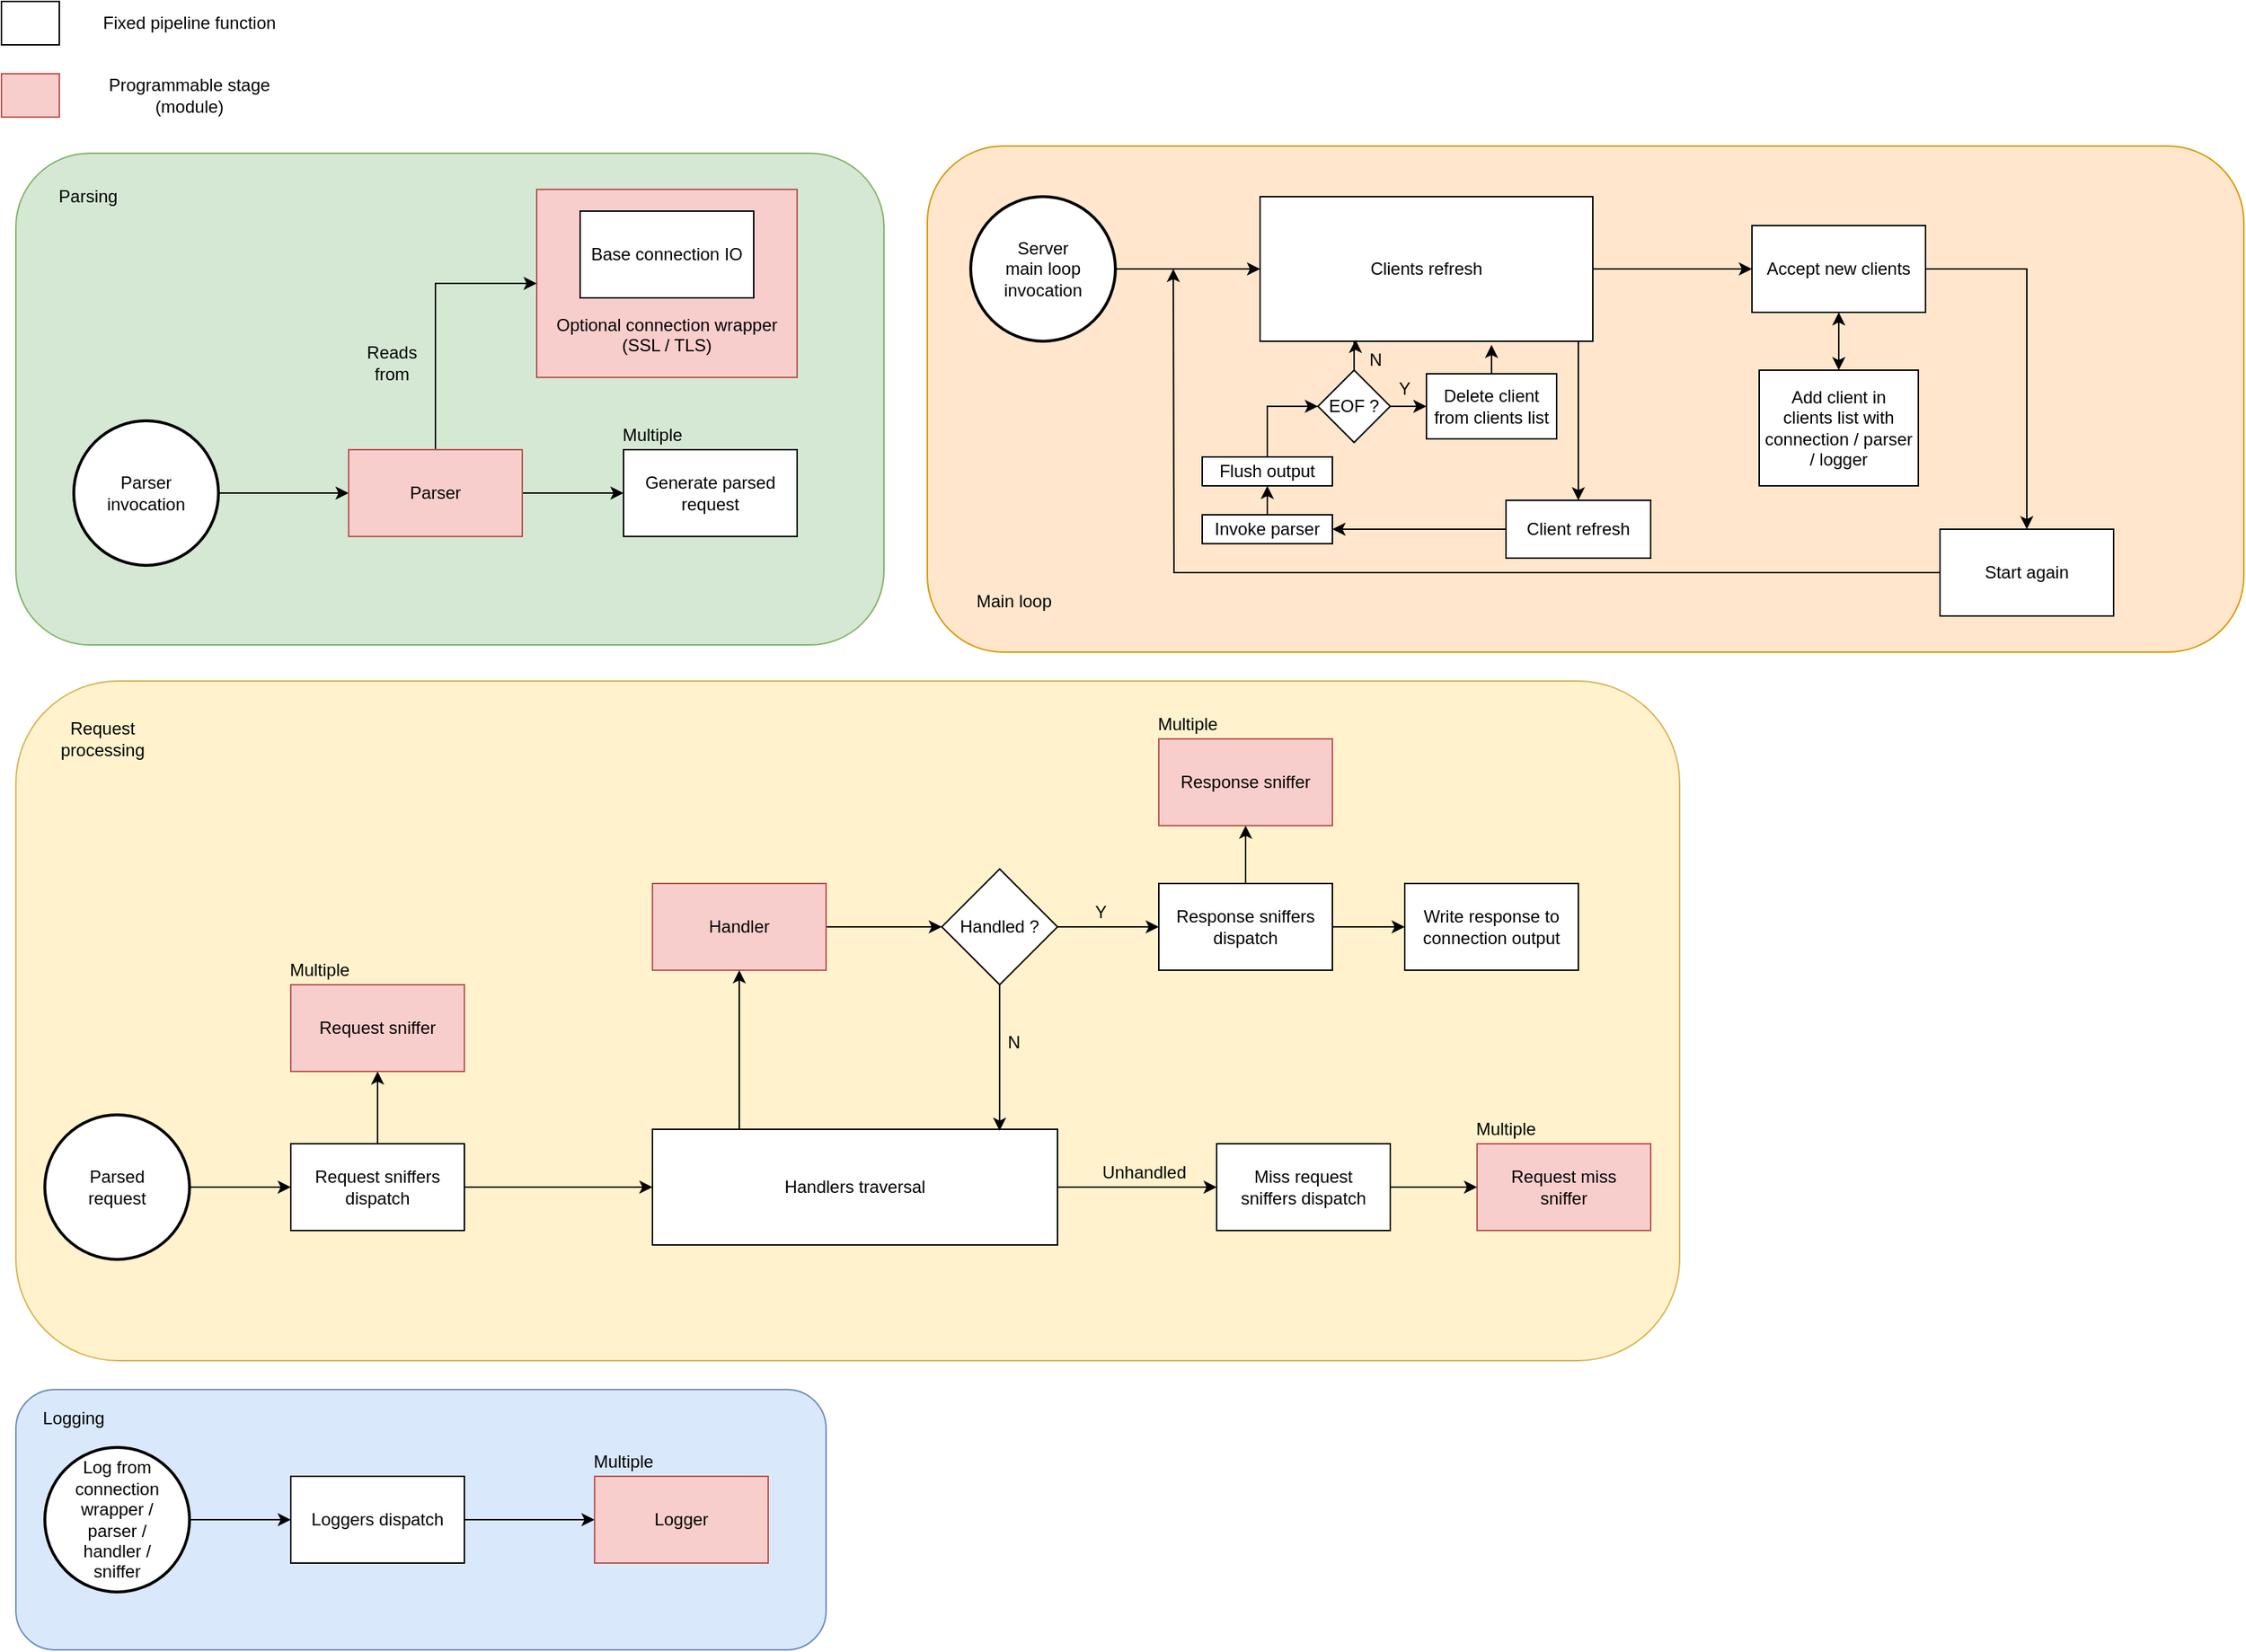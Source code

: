 <mxfile version="14.2.5" type="google"><diagram id="C5RBs43oDa-KdzZeNtuy" name="Page-1"><mxGraphModel dx="1422" dy="763" grid="1" gridSize="10" guides="1" tooltips="1" connect="1" arrows="1" fold="1" page="1" pageScale="1" pageWidth="827" pageHeight="1169" math="0" shadow="0"><root><mxCell id="WIyWlLk6GJQsqaUBKTNV-0"/><mxCell id="WIyWlLk6GJQsqaUBKTNV-1" parent="WIyWlLk6GJQsqaUBKTNV-0"/><mxCell id="tlxn4ZcaZVw7S9-iyQYl-95" value="" style="rounded=1;whiteSpace=wrap;html=1;fillColor=#dae8fc;strokeColor=#6c8ebf;" vertex="1" parent="WIyWlLk6GJQsqaUBKTNV-1"><mxGeometry x="40" y="970" width="560" height="180" as="geometry"/></mxCell><mxCell id="tlxn4ZcaZVw7S9-iyQYl-94" value="" style="rounded=1;whiteSpace=wrap;html=1;fillColor=#fff2cc;strokeColor=#d6b656;" vertex="1" parent="WIyWlLk6GJQsqaUBKTNV-1"><mxGeometry x="40" y="480" width="1150" height="470" as="geometry"/></mxCell><mxCell id="tlxn4ZcaZVw7S9-iyQYl-93" value="" style="rounded=1;whiteSpace=wrap;html=1;fillColor=#d5e8d4;strokeColor=#82b366;" vertex="1" parent="WIyWlLk6GJQsqaUBKTNV-1"><mxGeometry x="40" y="115" width="600" height="340" as="geometry"/></mxCell><mxCell id="tlxn4ZcaZVw7S9-iyQYl-92" value="" style="rounded=1;whiteSpace=wrap;html=1;fillColor=#ffe6cc;strokeColor=#d79b00;" vertex="1" parent="WIyWlLk6GJQsqaUBKTNV-1"><mxGeometry x="670" y="110" width="910" height="350" as="geometry"/></mxCell><mxCell id="tlxn4ZcaZVw7S9-iyQYl-29" value="&lt;div&gt;&lt;br&gt;&lt;/div&gt;&lt;div&gt;&lt;br&gt;&lt;/div&gt;&lt;div&gt;&lt;br&gt;&lt;/div&gt;&lt;div&gt;&lt;br&gt;&lt;/div&gt;&lt;div&gt;&lt;br&gt;&lt;/div&gt;&lt;div&gt;Optional connection wrapper (SSL / TLS)&lt;/div&gt;" style="rounded=0;whiteSpace=wrap;html=1;fillColor=#f8cecc;strokeColor=#b85450;" vertex="1" parent="WIyWlLk6GJQsqaUBKTNV-1"><mxGeometry x="400" y="140" width="180" height="130" as="geometry"/></mxCell><mxCell id="tlxn4ZcaZVw7S9-iyQYl-0" value="&lt;div&gt;Parsed&lt;/div&gt;&lt;div&gt;request&lt;/div&gt;" style="strokeWidth=2;html=1;shape=mxgraph.flowchart.start_2;whiteSpace=wrap;" vertex="1" parent="WIyWlLk6GJQsqaUBKTNV-1"><mxGeometry x="60" y="780" width="100" height="100" as="geometry"/></mxCell><mxCell id="tlxn4ZcaZVw7S9-iyQYl-1" value="" style="endArrow=classic;html=1;exitX=1;exitY=0.5;exitDx=0;exitDy=0;exitPerimeter=0;" edge="1" parent="WIyWlLk6GJQsqaUBKTNV-1" source="tlxn4ZcaZVw7S9-iyQYl-0" target="tlxn4ZcaZVw7S9-iyQYl-2"><mxGeometry width="50" height="50" relative="1" as="geometry"><mxPoint x="370" y="950" as="sourcePoint"/><mxPoint x="260" y="830" as="targetPoint"/></mxGeometry></mxCell><mxCell id="tlxn4ZcaZVw7S9-iyQYl-36" style="edgeStyle=orthogonalEdgeStyle;rounded=0;orthogonalLoop=1;jettySize=auto;html=1;entryX=0.5;entryY=1;entryDx=0;entryDy=0;" edge="1" parent="WIyWlLk6GJQsqaUBKTNV-1" source="tlxn4ZcaZVw7S9-iyQYl-2" target="tlxn4ZcaZVw7S9-iyQYl-35"><mxGeometry relative="1" as="geometry"/></mxCell><mxCell id="tlxn4ZcaZVw7S9-iyQYl-2" value="Request sniffers dispatch" style="rounded=0;whiteSpace=wrap;html=1;" vertex="1" parent="WIyWlLk6GJQsqaUBKTNV-1"><mxGeometry x="230" y="800" width="120" height="60" as="geometry"/></mxCell><mxCell id="tlxn4ZcaZVw7S9-iyQYl-56" style="edgeStyle=orthogonalEdgeStyle;rounded=0;orthogonalLoop=1;jettySize=auto;html=1;entryX=0;entryY=0.5;entryDx=0;entryDy=0;" edge="1" parent="WIyWlLk6GJQsqaUBKTNV-1" source="tlxn4ZcaZVw7S9-iyQYl-3" target="tlxn4ZcaZVw7S9-iyQYl-55"><mxGeometry relative="1" as="geometry"/></mxCell><mxCell id="tlxn4ZcaZVw7S9-iyQYl-3" value="Handlers traversal" style="rounded=0;whiteSpace=wrap;html=1;" vertex="1" parent="WIyWlLk6GJQsqaUBKTNV-1"><mxGeometry x="480" y="790" width="280" height="80" as="geometry"/></mxCell><mxCell id="tlxn4ZcaZVw7S9-iyQYl-4" value="" style="endArrow=classic;html=1;exitX=1;exitY=0.5;exitDx=0;exitDy=0;entryX=0;entryY=0.5;entryDx=0;entryDy=0;" edge="1" parent="WIyWlLk6GJQsqaUBKTNV-1" source="tlxn4ZcaZVw7S9-iyQYl-2" target="tlxn4ZcaZVw7S9-iyQYl-3"><mxGeometry width="50" height="50" relative="1" as="geometry"><mxPoint x="380" y="660" as="sourcePoint"/><mxPoint x="430" y="610" as="targetPoint"/></mxGeometry></mxCell><mxCell id="tlxn4ZcaZVw7S9-iyQYl-9" style="edgeStyle=orthogonalEdgeStyle;rounded=0;orthogonalLoop=1;jettySize=auto;html=1;" edge="1" parent="WIyWlLk6GJQsqaUBKTNV-1" source="tlxn4ZcaZVw7S9-iyQYl-6" target="tlxn4ZcaZVw7S9-iyQYl-8"><mxGeometry relative="1" as="geometry"/></mxCell><mxCell id="tlxn4ZcaZVw7S9-iyQYl-6" value="Handler" style="rounded=0;whiteSpace=wrap;html=1;fillColor=#f8cecc;strokeColor=#b85450;" vertex="1" parent="WIyWlLk6GJQsqaUBKTNV-1"><mxGeometry x="480" y="620" width="120" height="60" as="geometry"/></mxCell><mxCell id="tlxn4ZcaZVw7S9-iyQYl-7" value="" style="endArrow=classic;html=1;entryX=0.5;entryY=1;entryDx=0;entryDy=0;" edge="1" parent="WIyWlLk6GJQsqaUBKTNV-1" target="tlxn4ZcaZVw7S9-iyQYl-6"><mxGeometry width="50" height="50" relative="1" as="geometry"><mxPoint x="540" y="790" as="sourcePoint"/><mxPoint x="650" y="850" as="targetPoint"/></mxGeometry></mxCell><mxCell id="tlxn4ZcaZVw7S9-iyQYl-10" style="edgeStyle=orthogonalEdgeStyle;rounded=0;orthogonalLoop=1;jettySize=auto;html=1;entryX=0.857;entryY=0.013;entryDx=0;entryDy=0;entryPerimeter=0;" edge="1" parent="WIyWlLk6GJQsqaUBKTNV-1" source="tlxn4ZcaZVw7S9-iyQYl-8" target="tlxn4ZcaZVw7S9-iyQYl-3"><mxGeometry relative="1" as="geometry"/></mxCell><mxCell id="tlxn4ZcaZVw7S9-iyQYl-13" style="edgeStyle=orthogonalEdgeStyle;rounded=0;orthogonalLoop=1;jettySize=auto;html=1;entryX=0;entryY=0.5;entryDx=0;entryDy=0;" edge="1" parent="WIyWlLk6GJQsqaUBKTNV-1" source="tlxn4ZcaZVw7S9-iyQYl-8" target="tlxn4ZcaZVw7S9-iyQYl-12"><mxGeometry relative="1" as="geometry"/></mxCell><mxCell id="tlxn4ZcaZVw7S9-iyQYl-8" value="Handled ?" style="rhombus;whiteSpace=wrap;html=1;" vertex="1" parent="WIyWlLk6GJQsqaUBKTNV-1"><mxGeometry x="680" y="610" width="80" height="80" as="geometry"/></mxCell><mxCell id="tlxn4ZcaZVw7S9-iyQYl-11" value="N" style="text;html=1;strokeColor=none;fillColor=none;align=center;verticalAlign=middle;whiteSpace=wrap;rounded=0;" vertex="1" parent="WIyWlLk6GJQsqaUBKTNV-1"><mxGeometry x="710" y="720" width="40" height="20" as="geometry"/></mxCell><mxCell id="tlxn4ZcaZVw7S9-iyQYl-19" style="edgeStyle=orthogonalEdgeStyle;rounded=0;orthogonalLoop=1;jettySize=auto;html=1;entryX=0;entryY=0.5;entryDx=0;entryDy=0;" edge="1" parent="WIyWlLk6GJQsqaUBKTNV-1" source="tlxn4ZcaZVw7S9-iyQYl-12" target="tlxn4ZcaZVw7S9-iyQYl-16"><mxGeometry relative="1" as="geometry"/></mxCell><mxCell id="tlxn4ZcaZVw7S9-iyQYl-33" style="edgeStyle=orthogonalEdgeStyle;rounded=0;orthogonalLoop=1;jettySize=auto;html=1;" edge="1" parent="WIyWlLk6GJQsqaUBKTNV-1" source="tlxn4ZcaZVw7S9-iyQYl-12" target="tlxn4ZcaZVw7S9-iyQYl-34"><mxGeometry relative="1" as="geometry"><mxPoint x="890" y="570" as="targetPoint"/></mxGeometry></mxCell><mxCell id="tlxn4ZcaZVw7S9-iyQYl-12" value="Response sniffers dispatch" style="rounded=0;whiteSpace=wrap;html=1;" vertex="1" parent="WIyWlLk6GJQsqaUBKTNV-1"><mxGeometry x="830" y="620" width="120" height="60" as="geometry"/></mxCell><mxCell id="tlxn4ZcaZVw7S9-iyQYl-14" value="Y" style="text;html=1;strokeColor=none;fillColor=none;align=center;verticalAlign=middle;whiteSpace=wrap;rounded=0;" vertex="1" parent="WIyWlLk6GJQsqaUBKTNV-1"><mxGeometry x="770" y="630" width="40" height="20" as="geometry"/></mxCell><mxCell id="tlxn4ZcaZVw7S9-iyQYl-15" value="&lt;div&gt;Request miss&lt;/div&gt;&lt;div&gt;sniffer&lt;/div&gt;" style="rounded=0;whiteSpace=wrap;html=1;fillColor=#f8cecc;strokeColor=#b85450;" vertex="1" parent="WIyWlLk6GJQsqaUBKTNV-1"><mxGeometry x="1050" y="800" width="120" height="60" as="geometry"/></mxCell><mxCell id="tlxn4ZcaZVw7S9-iyQYl-16" value="Write response to connection output" style="rounded=0;whiteSpace=wrap;html=1;" vertex="1" parent="WIyWlLk6GJQsqaUBKTNV-1"><mxGeometry x="1000" y="620" width="120" height="60" as="geometry"/></mxCell><mxCell id="tlxn4ZcaZVw7S9-iyQYl-21" value="Unhandled" style="text;html=1;strokeColor=none;fillColor=none;align=center;verticalAlign=middle;whiteSpace=wrap;rounded=0;" vertex="1" parent="WIyWlLk6GJQsqaUBKTNV-1"><mxGeometry x="800" y="810" width="40" height="20" as="geometry"/></mxCell><mxCell id="tlxn4ZcaZVw7S9-iyQYl-22" value="" style="rounded=0;whiteSpace=wrap;html=1;" vertex="1" parent="WIyWlLk6GJQsqaUBKTNV-1"><mxGeometry x="30" y="10" width="40" height="30" as="geometry"/></mxCell><mxCell id="tlxn4ZcaZVw7S9-iyQYl-23" value="Programmable stage (module)" style="text;html=1;strokeColor=none;fillColor=none;align=center;verticalAlign=middle;whiteSpace=wrap;rounded=0;" vertex="1" parent="WIyWlLk6GJQsqaUBKTNV-1"><mxGeometry x="80" y="65" width="160" height="20" as="geometry"/></mxCell><mxCell id="tlxn4ZcaZVw7S9-iyQYl-26" value="" style="rounded=0;whiteSpace=wrap;html=1;fillColor=#f8cecc;strokeColor=#b85450;" vertex="1" parent="WIyWlLk6GJQsqaUBKTNV-1"><mxGeometry x="30" y="60" width="40" height="30" as="geometry"/></mxCell><mxCell id="tlxn4ZcaZVw7S9-iyQYl-27" value="Fixed pipeline function" style="text;html=1;strokeColor=none;fillColor=none;align=center;verticalAlign=middle;whiteSpace=wrap;rounded=0;" vertex="1" parent="WIyWlLk6GJQsqaUBKTNV-1"><mxGeometry x="80" y="15" width="160" height="20" as="geometry"/></mxCell><mxCell id="tlxn4ZcaZVw7S9-iyQYl-28" value="Base connection IO" style="rounded=0;whiteSpace=wrap;html=1;" vertex="1" parent="WIyWlLk6GJQsqaUBKTNV-1"><mxGeometry x="430" y="155" width="120" height="60" as="geometry"/></mxCell><mxCell id="tlxn4ZcaZVw7S9-iyQYl-37" style="edgeStyle=orthogonalEdgeStyle;rounded=0;orthogonalLoop=1;jettySize=auto;html=1;entryX=0;entryY=0.5;entryDx=0;entryDy=0;" edge="1" parent="WIyWlLk6GJQsqaUBKTNV-1" source="tlxn4ZcaZVw7S9-iyQYl-31" target="tlxn4ZcaZVw7S9-iyQYl-32"><mxGeometry relative="1" as="geometry"/></mxCell><mxCell id="tlxn4ZcaZVw7S9-iyQYl-31" value="&lt;div&gt;Log from&lt;/div&gt;&lt;div&gt;connection wrapper /&lt;br&gt;&lt;/div&gt;&lt;div&gt;parser /&lt;/div&gt;&lt;div&gt;handler /&lt;br&gt;&lt;/div&gt;&lt;div&gt;sniffer&lt;br&gt;&lt;/div&gt;" style="strokeWidth=2;html=1;shape=mxgraph.flowchart.start_2;whiteSpace=wrap;" vertex="1" parent="WIyWlLk6GJQsqaUBKTNV-1"><mxGeometry x="60" y="1010" width="100" height="100" as="geometry"/></mxCell><mxCell id="tlxn4ZcaZVw7S9-iyQYl-39" style="edgeStyle=orthogonalEdgeStyle;rounded=0;orthogonalLoop=1;jettySize=auto;html=1;entryX=0;entryY=0.5;entryDx=0;entryDy=0;" edge="1" parent="WIyWlLk6GJQsqaUBKTNV-1" source="tlxn4ZcaZVw7S9-iyQYl-32" target="tlxn4ZcaZVw7S9-iyQYl-38"><mxGeometry relative="1" as="geometry"/></mxCell><mxCell id="tlxn4ZcaZVw7S9-iyQYl-32" value="Loggers dispatch" style="rounded=0;whiteSpace=wrap;html=1;" vertex="1" parent="WIyWlLk6GJQsqaUBKTNV-1"><mxGeometry x="230" y="1030" width="120" height="60" as="geometry"/></mxCell><mxCell id="tlxn4ZcaZVw7S9-iyQYl-34" value="Response sniffer" style="rounded=0;whiteSpace=wrap;html=1;fillColor=#f8cecc;strokeColor=#b85450;" vertex="1" parent="WIyWlLk6GJQsqaUBKTNV-1"><mxGeometry x="830" y="520" width="120" height="60" as="geometry"/></mxCell><mxCell id="tlxn4ZcaZVw7S9-iyQYl-35" value="Request sniffer" style="rounded=0;whiteSpace=wrap;html=1;fillColor=#f8cecc;strokeColor=#b85450;" vertex="1" parent="WIyWlLk6GJQsqaUBKTNV-1"><mxGeometry x="230" y="690" width="120" height="60" as="geometry"/></mxCell><mxCell id="tlxn4ZcaZVw7S9-iyQYl-38" value="Logger" style="rounded=0;whiteSpace=wrap;html=1;fillColor=#f8cecc;strokeColor=#b85450;" vertex="1" parent="WIyWlLk6GJQsqaUBKTNV-1"><mxGeometry x="440" y="1030" width="120" height="60" as="geometry"/></mxCell><mxCell id="tlxn4ZcaZVw7S9-iyQYl-43" style="edgeStyle=orthogonalEdgeStyle;rounded=0;orthogonalLoop=1;jettySize=auto;html=1;entryX=0;entryY=0.5;entryDx=0;entryDy=0;" edge="1" parent="WIyWlLk6GJQsqaUBKTNV-1" source="tlxn4ZcaZVw7S9-iyQYl-41" target="tlxn4ZcaZVw7S9-iyQYl-42"><mxGeometry relative="1" as="geometry"/></mxCell><mxCell id="tlxn4ZcaZVw7S9-iyQYl-41" value="&lt;div&gt;Parser&lt;/div&gt;&lt;div&gt;invocation&lt;/div&gt;" style="strokeWidth=2;html=1;shape=mxgraph.flowchart.start_2;whiteSpace=wrap;" vertex="1" parent="WIyWlLk6GJQsqaUBKTNV-1"><mxGeometry x="80" y="300" width="100" height="100" as="geometry"/></mxCell><mxCell id="tlxn4ZcaZVw7S9-iyQYl-46" style="edgeStyle=orthogonalEdgeStyle;rounded=0;orthogonalLoop=1;jettySize=auto;html=1;entryX=0;entryY=0.5;entryDx=0;entryDy=0;" edge="1" parent="WIyWlLk6GJQsqaUBKTNV-1" source="tlxn4ZcaZVw7S9-iyQYl-42" target="tlxn4ZcaZVw7S9-iyQYl-29"><mxGeometry relative="1" as="geometry"><Array as="points"><mxPoint x="330" y="205"/></Array></mxGeometry></mxCell><mxCell id="tlxn4ZcaZVw7S9-iyQYl-48" style="edgeStyle=orthogonalEdgeStyle;rounded=0;orthogonalLoop=1;jettySize=auto;html=1;entryX=0;entryY=0.5;entryDx=0;entryDy=0;" edge="1" parent="WIyWlLk6GJQsqaUBKTNV-1" source="tlxn4ZcaZVw7S9-iyQYl-42" target="tlxn4ZcaZVw7S9-iyQYl-47"><mxGeometry relative="1" as="geometry"/></mxCell><mxCell id="tlxn4ZcaZVw7S9-iyQYl-42" value="Parser" style="rounded=0;whiteSpace=wrap;html=1;fillColor=#f8cecc;strokeColor=#b85450;" vertex="1" parent="WIyWlLk6GJQsqaUBKTNV-1"><mxGeometry x="270" y="320" width="120" height="60" as="geometry"/></mxCell><mxCell id="tlxn4ZcaZVw7S9-iyQYl-45" value="Reads from" style="text;html=1;strokeColor=none;fillColor=none;align=center;verticalAlign=middle;whiteSpace=wrap;rounded=0;" vertex="1" parent="WIyWlLk6GJQsqaUBKTNV-1"><mxGeometry x="280" y="250" width="40" height="20" as="geometry"/></mxCell><mxCell id="tlxn4ZcaZVw7S9-iyQYl-47" value="Generate parsed request" style="rounded=0;whiteSpace=wrap;html=1;" vertex="1" parent="WIyWlLk6GJQsqaUBKTNV-1"><mxGeometry x="460" y="320" width="120" height="60" as="geometry"/></mxCell><mxCell id="tlxn4ZcaZVw7S9-iyQYl-49" value="Multiple" style="text;html=1;strokeColor=none;fillColor=none;align=center;verticalAlign=middle;whiteSpace=wrap;rounded=0;" vertex="1" parent="WIyWlLk6GJQsqaUBKTNV-1"><mxGeometry x="440" y="1010" width="40" height="20" as="geometry"/></mxCell><mxCell id="tlxn4ZcaZVw7S9-iyQYl-50" value="Multiple" style="text;html=1;strokeColor=none;fillColor=none;align=center;verticalAlign=middle;whiteSpace=wrap;rounded=0;" vertex="1" parent="WIyWlLk6GJQsqaUBKTNV-1"><mxGeometry x="230" y="670" width="40" height="20" as="geometry"/></mxCell><mxCell id="tlxn4ZcaZVw7S9-iyQYl-52" value="Multiple" style="text;html=1;strokeColor=none;fillColor=none;align=center;verticalAlign=middle;whiteSpace=wrap;rounded=0;" vertex="1" parent="WIyWlLk6GJQsqaUBKTNV-1"><mxGeometry x="830" y="500" width="40" height="20" as="geometry"/></mxCell><mxCell id="tlxn4ZcaZVw7S9-iyQYl-53" value="Multiple" style="text;html=1;strokeColor=none;fillColor=none;align=center;verticalAlign=middle;whiteSpace=wrap;rounded=0;" vertex="1" parent="WIyWlLk6GJQsqaUBKTNV-1"><mxGeometry x="1050" y="780" width="40" height="20" as="geometry"/></mxCell><mxCell id="tlxn4ZcaZVw7S9-iyQYl-54" value="Multiple" style="text;html=1;strokeColor=none;fillColor=none;align=center;verticalAlign=middle;whiteSpace=wrap;rounded=0;" vertex="1" parent="WIyWlLk6GJQsqaUBKTNV-1"><mxGeometry x="460" y="300" width="40" height="20" as="geometry"/></mxCell><mxCell id="tlxn4ZcaZVw7S9-iyQYl-57" style="edgeStyle=orthogonalEdgeStyle;rounded=0;orthogonalLoop=1;jettySize=auto;html=1;entryX=0;entryY=0.5;entryDx=0;entryDy=0;" edge="1" parent="WIyWlLk6GJQsqaUBKTNV-1" source="tlxn4ZcaZVw7S9-iyQYl-55" target="tlxn4ZcaZVw7S9-iyQYl-15"><mxGeometry relative="1" as="geometry"/></mxCell><mxCell id="tlxn4ZcaZVw7S9-iyQYl-55" value="&lt;div&gt;Miss request&lt;/div&gt;&lt;div&gt;sniffers dispatch&lt;/div&gt;" style="rounded=0;whiteSpace=wrap;html=1;" vertex="1" parent="WIyWlLk6GJQsqaUBKTNV-1"><mxGeometry x="870" y="800" width="120" height="60" as="geometry"/></mxCell><mxCell id="tlxn4ZcaZVw7S9-iyQYl-60" style="edgeStyle=orthogonalEdgeStyle;rounded=0;orthogonalLoop=1;jettySize=auto;html=1;entryX=0;entryY=0.5;entryDx=0;entryDy=0;" edge="1" parent="WIyWlLk6GJQsqaUBKTNV-1" source="tlxn4ZcaZVw7S9-iyQYl-58" target="tlxn4ZcaZVw7S9-iyQYl-59"><mxGeometry relative="1" as="geometry"/></mxCell><mxCell id="tlxn4ZcaZVw7S9-iyQYl-58" value="&lt;div&gt;Server&lt;/div&gt;&lt;div&gt;main loop&lt;/div&gt;&lt;div&gt;invocation&lt;br&gt;&lt;/div&gt;" style="strokeWidth=2;html=1;shape=mxgraph.flowchart.start_2;whiteSpace=wrap;" vertex="1" parent="WIyWlLk6GJQsqaUBKTNV-1"><mxGeometry x="700" y="145" width="100" height="100" as="geometry"/></mxCell><mxCell id="tlxn4ZcaZVw7S9-iyQYl-62" style="edgeStyle=orthogonalEdgeStyle;rounded=0;orthogonalLoop=1;jettySize=auto;html=1;entryX=0.5;entryY=0;entryDx=0;entryDy=0;" edge="1" parent="WIyWlLk6GJQsqaUBKTNV-1" source="tlxn4ZcaZVw7S9-iyQYl-59" target="tlxn4ZcaZVw7S9-iyQYl-61"><mxGeometry relative="1" as="geometry"><Array as="points"><mxPoint x="1120" y="295"/><mxPoint x="1120" y="295"/></Array></mxGeometry></mxCell><mxCell id="tlxn4ZcaZVw7S9-iyQYl-70" style="edgeStyle=orthogonalEdgeStyle;rounded=0;orthogonalLoop=1;jettySize=auto;html=1;entryX=0;entryY=0.5;entryDx=0;entryDy=0;" edge="1" parent="WIyWlLk6GJQsqaUBKTNV-1" source="tlxn4ZcaZVw7S9-iyQYl-59" target="tlxn4ZcaZVw7S9-iyQYl-69"><mxGeometry relative="1" as="geometry"/></mxCell><mxCell id="tlxn4ZcaZVw7S9-iyQYl-59" value="Clients refresh" style="rounded=0;whiteSpace=wrap;html=1;" vertex="1" parent="WIyWlLk6GJQsqaUBKTNV-1"><mxGeometry x="900" y="145" width="230" height="100" as="geometry"/></mxCell><mxCell id="tlxn4ZcaZVw7S9-iyQYl-66" style="edgeStyle=orthogonalEdgeStyle;rounded=0;orthogonalLoop=1;jettySize=auto;html=1;entryX=1;entryY=0.5;entryDx=0;entryDy=0;" edge="1" parent="WIyWlLk6GJQsqaUBKTNV-1" source="tlxn4ZcaZVw7S9-iyQYl-61" target="tlxn4ZcaZVw7S9-iyQYl-64"><mxGeometry relative="1" as="geometry"><mxPoint x="1010" y="365" as="targetPoint"/></mxGeometry></mxCell><mxCell id="tlxn4ZcaZVw7S9-iyQYl-61" value="Client refresh" style="rounded=0;whiteSpace=wrap;html=1;" vertex="1" parent="WIyWlLk6GJQsqaUBKTNV-1"><mxGeometry x="1070" y="355" width="100" height="40" as="geometry"/></mxCell><mxCell id="tlxn4ZcaZVw7S9-iyQYl-64" value="Invoke parser" style="rounded=0;whiteSpace=wrap;html=1;" vertex="1" parent="WIyWlLk6GJQsqaUBKTNV-1"><mxGeometry x="860" y="365" width="90" height="20" as="geometry"/></mxCell><mxCell id="tlxn4ZcaZVw7S9-iyQYl-82" style="edgeStyle=orthogonalEdgeStyle;rounded=0;orthogonalLoop=1;jettySize=auto;html=1;entryX=0;entryY=0.5;entryDx=0;entryDy=0;" edge="1" parent="WIyWlLk6GJQsqaUBKTNV-1" source="tlxn4ZcaZVw7S9-iyQYl-65" target="tlxn4ZcaZVw7S9-iyQYl-79"><mxGeometry relative="1" as="geometry"/></mxCell><mxCell id="tlxn4ZcaZVw7S9-iyQYl-65" value="Flush output" style="rounded=0;whiteSpace=wrap;html=1;" vertex="1" parent="WIyWlLk6GJQsqaUBKTNV-1"><mxGeometry x="860" y="325" width="90" height="20" as="geometry"/></mxCell><mxCell id="tlxn4ZcaZVw7S9-iyQYl-67" value="" style="endArrow=classic;html=1;exitX=0.5;exitY=0;exitDx=0;exitDy=0;entryX=0.5;entryY=1;entryDx=0;entryDy=0;" edge="1" parent="WIyWlLk6GJQsqaUBKTNV-1" source="tlxn4ZcaZVw7S9-iyQYl-64" target="tlxn4ZcaZVw7S9-iyQYl-65"><mxGeometry width="50" height="50" relative="1" as="geometry"><mxPoint x="1020" y="385" as="sourcePoint"/><mxPoint x="1070" y="335" as="targetPoint"/></mxGeometry></mxCell><mxCell id="tlxn4ZcaZVw7S9-iyQYl-76" style="edgeStyle=orthogonalEdgeStyle;rounded=0;orthogonalLoop=1;jettySize=auto;html=1;" edge="1" parent="WIyWlLk6GJQsqaUBKTNV-1" source="tlxn4ZcaZVw7S9-iyQYl-69" target="tlxn4ZcaZVw7S9-iyQYl-77"><mxGeometry relative="1" as="geometry"><mxPoint x="1410" y="375" as="targetPoint"/></mxGeometry></mxCell><mxCell id="tlxn4ZcaZVw7S9-iyQYl-69" value="Accept new clients" style="rounded=0;whiteSpace=wrap;html=1;" vertex="1" parent="WIyWlLk6GJQsqaUBKTNV-1"><mxGeometry x="1240" y="165" width="120" height="60" as="geometry"/></mxCell><mxCell id="tlxn4ZcaZVw7S9-iyQYl-71" value="&lt;div&gt;Add client in&lt;/div&gt;&lt;div&gt;clients list with&lt;/div&gt;&lt;div&gt;connection / parser / logger&lt;/div&gt;" style="rounded=0;whiteSpace=wrap;html=1;" vertex="1" parent="WIyWlLk6GJQsqaUBKTNV-1"><mxGeometry x="1245" y="265" width="110" height="80" as="geometry"/></mxCell><mxCell id="tlxn4ZcaZVw7S9-iyQYl-74" value="" style="endArrow=classic;startArrow=classic;html=1;exitX=0.5;exitY=0;exitDx=0;exitDy=0;" edge="1" parent="WIyWlLk6GJQsqaUBKTNV-1" source="tlxn4ZcaZVw7S9-iyQYl-71"><mxGeometry width="50" height="50" relative="1" as="geometry"><mxPoint x="1250" y="275" as="sourcePoint"/><mxPoint x="1300" y="225" as="targetPoint"/></mxGeometry></mxCell><mxCell id="tlxn4ZcaZVw7S9-iyQYl-78" style="edgeStyle=orthogonalEdgeStyle;rounded=0;orthogonalLoop=1;jettySize=auto;html=1;" edge="1" parent="WIyWlLk6GJQsqaUBKTNV-1" source="tlxn4ZcaZVw7S9-iyQYl-77"><mxGeometry relative="1" as="geometry"><mxPoint x="840" y="195" as="targetPoint"/></mxGeometry></mxCell><mxCell id="tlxn4ZcaZVw7S9-iyQYl-77" value="Start again" style="rounded=0;whiteSpace=wrap;html=1;" vertex="1" parent="WIyWlLk6GJQsqaUBKTNV-1"><mxGeometry x="1370" y="375" width="120" height="60" as="geometry"/></mxCell><mxCell id="tlxn4ZcaZVw7S9-iyQYl-84" style="edgeStyle=orthogonalEdgeStyle;rounded=0;orthogonalLoop=1;jettySize=auto;html=1;entryX=0.287;entryY=0.99;entryDx=0;entryDy=0;entryPerimeter=0;" edge="1" parent="WIyWlLk6GJQsqaUBKTNV-1" source="tlxn4ZcaZVw7S9-iyQYl-79" target="tlxn4ZcaZVw7S9-iyQYl-59"><mxGeometry relative="1" as="geometry"/></mxCell><mxCell id="tlxn4ZcaZVw7S9-iyQYl-86" style="edgeStyle=orthogonalEdgeStyle;rounded=0;orthogonalLoop=1;jettySize=auto;html=1;" edge="1" parent="WIyWlLk6GJQsqaUBKTNV-1" source="tlxn4ZcaZVw7S9-iyQYl-79" target="tlxn4ZcaZVw7S9-iyQYl-87"><mxGeometry relative="1" as="geometry"><mxPoint x="1020" y="290" as="targetPoint"/></mxGeometry></mxCell><mxCell id="tlxn4ZcaZVw7S9-iyQYl-79" value="EOF ?" style="rhombus;whiteSpace=wrap;html=1;" vertex="1" parent="WIyWlLk6GJQsqaUBKTNV-1"><mxGeometry x="940" y="265" width="50" height="50" as="geometry"/></mxCell><mxCell id="tlxn4ZcaZVw7S9-iyQYl-85" value="N" style="text;html=1;strokeColor=none;fillColor=none;align=center;verticalAlign=middle;whiteSpace=wrap;rounded=0;" vertex="1" parent="WIyWlLk6GJQsqaUBKTNV-1"><mxGeometry x="960" y="247.5" width="40" height="20" as="geometry"/></mxCell><mxCell id="tlxn4ZcaZVw7S9-iyQYl-90" style="edgeStyle=orthogonalEdgeStyle;rounded=0;orthogonalLoop=1;jettySize=auto;html=1;entryX=0.696;entryY=1.03;entryDx=0;entryDy=0;entryPerimeter=0;" edge="1" parent="WIyWlLk6GJQsqaUBKTNV-1" source="tlxn4ZcaZVw7S9-iyQYl-87" target="tlxn4ZcaZVw7S9-iyQYl-59"><mxGeometry relative="1" as="geometry"/></mxCell><mxCell id="tlxn4ZcaZVw7S9-iyQYl-87" value="Delete client from clients list" style="rounded=0;whiteSpace=wrap;html=1;" vertex="1" parent="WIyWlLk6GJQsqaUBKTNV-1"><mxGeometry x="1015" y="267.5" width="90" height="45" as="geometry"/></mxCell><mxCell id="tlxn4ZcaZVw7S9-iyQYl-88" value="Y" style="text;html=1;strokeColor=none;fillColor=none;align=center;verticalAlign=middle;whiteSpace=wrap;rounded=0;" vertex="1" parent="WIyWlLk6GJQsqaUBKTNV-1"><mxGeometry x="980" y="267.5" width="40" height="20" as="geometry"/></mxCell><mxCell id="tlxn4ZcaZVw7S9-iyQYl-96" value="Parsing" style="text;html=1;strokeColor=none;fillColor=none;align=center;verticalAlign=middle;whiteSpace=wrap;rounded=0;" vertex="1" parent="WIyWlLk6GJQsqaUBKTNV-1"><mxGeometry x="70" y="135" width="40" height="20" as="geometry"/></mxCell><mxCell id="tlxn4ZcaZVw7S9-iyQYl-97" value="Main loop" style="text;html=1;strokeColor=none;fillColor=none;align=center;verticalAlign=middle;whiteSpace=wrap;rounded=0;" vertex="1" parent="WIyWlLk6GJQsqaUBKTNV-1"><mxGeometry x="700" y="415" width="60" height="20" as="geometry"/></mxCell><mxCell id="tlxn4ZcaZVw7S9-iyQYl-98" value="Request processing" style="text;html=1;strokeColor=none;fillColor=none;align=center;verticalAlign=middle;whiteSpace=wrap;rounded=0;" vertex="1" parent="WIyWlLk6GJQsqaUBKTNV-1"><mxGeometry x="70" y="510" width="60" height="20" as="geometry"/></mxCell><mxCell id="tlxn4ZcaZVw7S9-iyQYl-99" value="Logging" style="text;html=1;strokeColor=none;fillColor=none;align=center;verticalAlign=middle;whiteSpace=wrap;rounded=0;" vertex="1" parent="WIyWlLk6GJQsqaUBKTNV-1"><mxGeometry x="50" y="980" width="60" height="20" as="geometry"/></mxCell></root></mxGraphModel></diagram></mxfile>